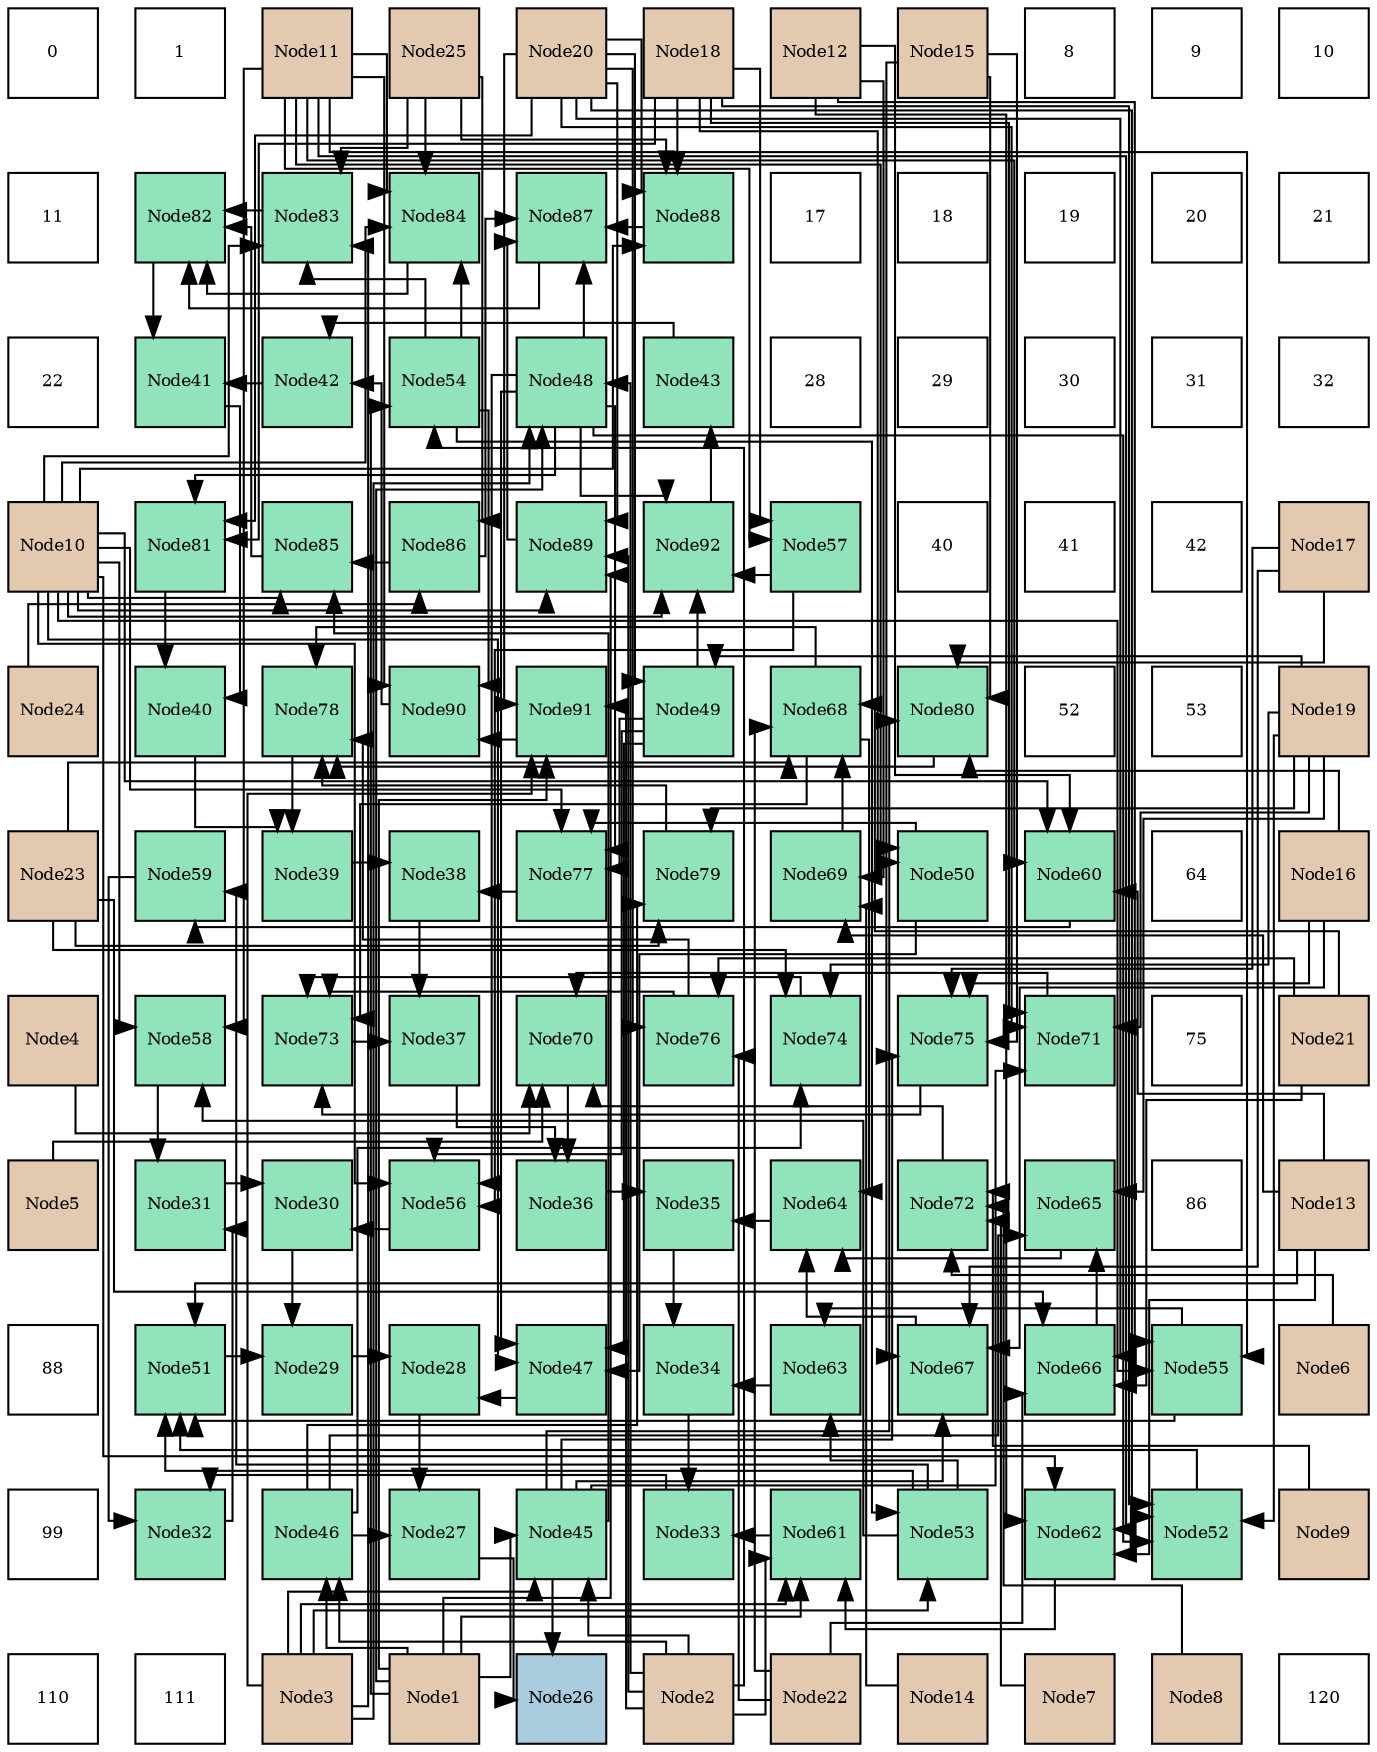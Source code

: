 digraph layout{
 rankdir=TB;
 splines=ortho;
 node [style=filled shape=square fixedsize=true width=0.6];
0[label="0", fontsize=8, fillcolor="#ffffff"];
1[label="1", fontsize=8, fillcolor="#ffffff"];
2[label="Node11", fontsize=8, fillcolor="#e3c9af"];
3[label="Node25", fontsize=8, fillcolor="#e3c9af"];
4[label="Node20", fontsize=8, fillcolor="#e3c9af"];
5[label="Node18", fontsize=8, fillcolor="#e3c9af"];
6[label="Node12", fontsize=8, fillcolor="#e3c9af"];
7[label="Node15", fontsize=8, fillcolor="#e3c9af"];
8[label="8", fontsize=8, fillcolor="#ffffff"];
9[label="9", fontsize=8, fillcolor="#ffffff"];
10[label="10", fontsize=8, fillcolor="#ffffff"];
11[label="11", fontsize=8, fillcolor="#ffffff"];
12[label="Node82", fontsize=8, fillcolor="#91e3bb"];
13[label="Node83", fontsize=8, fillcolor="#91e3bb"];
14[label="Node84", fontsize=8, fillcolor="#91e3bb"];
15[label="Node87", fontsize=8, fillcolor="#91e3bb"];
16[label="Node88", fontsize=8, fillcolor="#91e3bb"];
17[label="17", fontsize=8, fillcolor="#ffffff"];
18[label="18", fontsize=8, fillcolor="#ffffff"];
19[label="19", fontsize=8, fillcolor="#ffffff"];
20[label="20", fontsize=8, fillcolor="#ffffff"];
21[label="21", fontsize=8, fillcolor="#ffffff"];
22[label="22", fontsize=8, fillcolor="#ffffff"];
23[label="Node41", fontsize=8, fillcolor="#91e3bb"];
24[label="Node42", fontsize=8, fillcolor="#91e3bb"];
25[label="Node54", fontsize=8, fillcolor="#91e3bb"];
26[label="Node48", fontsize=8, fillcolor="#91e3bb"];
27[label="Node43", fontsize=8, fillcolor="#91e3bb"];
28[label="28", fontsize=8, fillcolor="#ffffff"];
29[label="29", fontsize=8, fillcolor="#ffffff"];
30[label="30", fontsize=8, fillcolor="#ffffff"];
31[label="31", fontsize=8, fillcolor="#ffffff"];
32[label="32", fontsize=8, fillcolor="#ffffff"];
33[label="Node10", fontsize=8, fillcolor="#e3c9af"];
34[label="Node81", fontsize=8, fillcolor="#91e3bb"];
35[label="Node85", fontsize=8, fillcolor="#91e3bb"];
36[label="Node86", fontsize=8, fillcolor="#91e3bb"];
37[label="Node89", fontsize=8, fillcolor="#91e3bb"];
38[label="Node92", fontsize=8, fillcolor="#91e3bb"];
39[label="Node57", fontsize=8, fillcolor="#91e3bb"];
40[label="40", fontsize=8, fillcolor="#ffffff"];
41[label="41", fontsize=8, fillcolor="#ffffff"];
42[label="42", fontsize=8, fillcolor="#ffffff"];
43[label="Node17", fontsize=8, fillcolor="#e3c9af"];
44[label="Node24", fontsize=8, fillcolor="#e3c9af"];
45[label="Node40", fontsize=8, fillcolor="#91e3bb"];
46[label="Node78", fontsize=8, fillcolor="#91e3bb"];
47[label="Node90", fontsize=8, fillcolor="#91e3bb"];
48[label="Node91", fontsize=8, fillcolor="#91e3bb"];
49[label="Node49", fontsize=8, fillcolor="#91e3bb"];
50[label="Node68", fontsize=8, fillcolor="#91e3bb"];
51[label="Node80", fontsize=8, fillcolor="#91e3bb"];
52[label="52", fontsize=8, fillcolor="#ffffff"];
53[label="53", fontsize=8, fillcolor="#ffffff"];
54[label="Node19", fontsize=8, fillcolor="#e3c9af"];
55[label="Node23", fontsize=8, fillcolor="#e3c9af"];
56[label="Node59", fontsize=8, fillcolor="#91e3bb"];
57[label="Node39", fontsize=8, fillcolor="#91e3bb"];
58[label="Node38", fontsize=8, fillcolor="#91e3bb"];
59[label="Node77", fontsize=8, fillcolor="#91e3bb"];
60[label="Node79", fontsize=8, fillcolor="#91e3bb"];
61[label="Node69", fontsize=8, fillcolor="#91e3bb"];
62[label="Node50", fontsize=8, fillcolor="#91e3bb"];
63[label="Node60", fontsize=8, fillcolor="#91e3bb"];
64[label="64", fontsize=8, fillcolor="#ffffff"];
65[label="Node16", fontsize=8, fillcolor="#e3c9af"];
66[label="Node4", fontsize=8, fillcolor="#e3c9af"];
67[label="Node58", fontsize=8, fillcolor="#91e3bb"];
68[label="Node73", fontsize=8, fillcolor="#91e3bb"];
69[label="Node37", fontsize=8, fillcolor="#91e3bb"];
70[label="Node70", fontsize=8, fillcolor="#91e3bb"];
71[label="Node76", fontsize=8, fillcolor="#91e3bb"];
72[label="Node74", fontsize=8, fillcolor="#91e3bb"];
73[label="Node75", fontsize=8, fillcolor="#91e3bb"];
74[label="Node71", fontsize=8, fillcolor="#91e3bb"];
75[label="75", fontsize=8, fillcolor="#ffffff"];
76[label="Node21", fontsize=8, fillcolor="#e3c9af"];
77[label="Node5", fontsize=8, fillcolor="#e3c9af"];
78[label="Node31", fontsize=8, fillcolor="#91e3bb"];
79[label="Node30", fontsize=8, fillcolor="#91e3bb"];
80[label="Node56", fontsize=8, fillcolor="#91e3bb"];
81[label="Node36", fontsize=8, fillcolor="#91e3bb"];
82[label="Node35", fontsize=8, fillcolor="#91e3bb"];
83[label="Node64", fontsize=8, fillcolor="#91e3bb"];
84[label="Node72", fontsize=8, fillcolor="#91e3bb"];
85[label="Node65", fontsize=8, fillcolor="#91e3bb"];
86[label="86", fontsize=8, fillcolor="#ffffff"];
87[label="Node13", fontsize=8, fillcolor="#e3c9af"];
88[label="88", fontsize=8, fillcolor="#ffffff"];
89[label="Node51", fontsize=8, fillcolor="#91e3bb"];
90[label="Node29", fontsize=8, fillcolor="#91e3bb"];
91[label="Node28", fontsize=8, fillcolor="#91e3bb"];
92[label="Node47", fontsize=8, fillcolor="#91e3bb"];
93[label="Node34", fontsize=8, fillcolor="#91e3bb"];
94[label="Node63", fontsize=8, fillcolor="#91e3bb"];
95[label="Node67", fontsize=8, fillcolor="#91e3bb"];
96[label="Node66", fontsize=8, fillcolor="#91e3bb"];
97[label="Node55", fontsize=8, fillcolor="#91e3bb"];
98[label="Node6", fontsize=8, fillcolor="#e3c9af"];
99[label="99", fontsize=8, fillcolor="#ffffff"];
100[label="Node32", fontsize=8, fillcolor="#91e3bb"];
101[label="Node46", fontsize=8, fillcolor="#91e3bb"];
102[label="Node27", fontsize=8, fillcolor="#91e3bb"];
103[label="Node45", fontsize=8, fillcolor="#91e3bb"];
104[label="Node33", fontsize=8, fillcolor="#91e3bb"];
105[label="Node61", fontsize=8, fillcolor="#91e3bb"];
106[label="Node53", fontsize=8, fillcolor="#91e3bb"];
107[label="Node62", fontsize=8, fillcolor="#91e3bb"];
108[label="Node52", fontsize=8, fillcolor="#91e3bb"];
109[label="Node9", fontsize=8, fillcolor="#e3c9af"];
110[label="110", fontsize=8, fillcolor="#ffffff"];
111[label="111", fontsize=8, fillcolor="#ffffff"];
112[label="Node3", fontsize=8, fillcolor="#e3c9af"];
113[label="Node1", fontsize=8, fillcolor="#e3c9af"];
114[label="Node26", fontsize=8, fillcolor="#a9ccde"];
115[label="Node2", fontsize=8, fillcolor="#e3c9af"];
116[label="Node22", fontsize=8, fillcolor="#e3c9af"];
117[label="Node14", fontsize=8, fillcolor="#e3c9af"];
118[label="Node7", fontsize=8, fillcolor="#e3c9af"];
119[label="Node8", fontsize=8, fillcolor="#e3c9af"];
120[label="120", fontsize=8, fillcolor="#ffffff"];
edge [constraint=false, style=vis];102 -> 114;
103 -> 114;
91 -> 102;
101 -> 102;
90 -> 91;
92 -> 91;
79 -> 90;
89 -> 90;
78 -> 79;
80 -> 79;
100 -> 78;
67 -> 78;
104 -> 100;
56 -> 100;
93 -> 104;
105 -> 104;
82 -> 93;
94 -> 93;
81 -> 82;
83 -> 82;
69 -> 81;
70 -> 81;
58 -> 69;
68 -> 69;
57 -> 58;
59 -> 58;
45 -> 57;
46 -> 57;
23 -> 45;
34 -> 45;
24 -> 23;
12 -> 23;
27 -> 24;
47 -> 24;
38 -> 27;
108 -> 89;
106 -> 89;
97 -> 89;
87 -> 89;
106 -> 67;
33 -> 67;
2 -> 67;
106 -> 56;
63 -> 56;
106 -> 94;
97 -> 94;
85 -> 83;
95 -> 83;
50 -> 83;
74 -> 70;
84 -> 70;
66 -> 70;
77 -> 70;
50 -> 68;
72 -> 68;
73 -> 68;
71 -> 68;
50 -> 46;
60 -> 46;
51 -> 46;
71 -> 46;
13 -> 12;
14 -> 12;
35 -> 12;
15 -> 12;
26 -> 92;
49 -> 92;
62 -> 92;
33 -> 92;
26 -> 108;
5 -> 108;
54 -> 108;
4 -> 108;
25 -> 106;
112 -> 106;
26 -> 80;
49 -> 80;
39 -> 80;
33 -> 80;
107 -> 105;
113 -> 105;
115 -> 105;
112 -> 105;
101 -> 85;
96 -> 85;
54 -> 85;
103 -> 95;
7 -> 95;
65 -> 95;
43 -> 95;
61 -> 50;
76 -> 50;
116 -> 50;
55 -> 50;
103 -> 74;
5 -> 74;
54 -> 74;
4 -> 74;
101 -> 72;
54 -> 72;
55 -> 72;
103 -> 73;
7 -> 73;
65 -> 73;
43 -> 73;
26 -> 59;
49 -> 59;
62 -> 59;
33 -> 59;
101 -> 60;
54 -> 60;
55 -> 60;
103 -> 51;
7 -> 51;
65 -> 51;
43 -> 51;
26 -> 34;
5 -> 34;
4 -> 34;
25 -> 13;
112 -> 13;
33 -> 13;
3 -> 13;
25 -> 14;
33 -> 14;
2 -> 14;
3 -> 14;
103 -> 35;
36 -> 35;
33 -> 35;
26 -> 15;
36 -> 15;
16 -> 15;
37 -> 15;
25 -> 47;
48 -> 47;
2 -> 47;
26 -> 38;
49 -> 38;
39 -> 38;
33 -> 38;
113 -> 103;
115 -> 103;
112 -> 103;
113 -> 101;
115 -> 101;
113 -> 26;
115 -> 26;
112 -> 26;
54 -> 49;
4 -> 49;
2 -> 62;
5 -> 62;
113 -> 25;
115 -> 25;
33 -> 97;
2 -> 97;
6 -> 97;
2 -> 39;
5 -> 39;
33 -> 63;
2 -> 63;
6 -> 63;
87 -> 63;
33 -> 107;
2 -> 107;
6 -> 107;
87 -> 107;
4 -> 96;
76 -> 96;
116 -> 96;
55 -> 96;
6 -> 61;
87 -> 61;
117 -> 61;
98 -> 84;
118 -> 84;
119 -> 84;
109 -> 84;
4 -> 71;
76 -> 71;
116 -> 71;
44 -> 36;
3 -> 36;
33 -> 16;
5 -> 16;
4 -> 16;
3 -> 16;
113 -> 37;
115 -> 37;
33 -> 37;
4 -> 37;
113 -> 48;
115 -> 48;
112 -> 48;
4 -> 48;
edge [constraint=true, style=invis];
0 -> 11 -> 22 -> 33 -> 44 -> 55 -> 66 -> 77 -> 88 -> 99 -> 110;
1 -> 12 -> 23 -> 34 -> 45 -> 56 -> 67 -> 78 -> 89 -> 100 -> 111;
2 -> 13 -> 24 -> 35 -> 46 -> 57 -> 68 -> 79 -> 90 -> 101 -> 112;
3 -> 14 -> 25 -> 36 -> 47 -> 58 -> 69 -> 80 -> 91 -> 102 -> 113;
4 -> 15 -> 26 -> 37 -> 48 -> 59 -> 70 -> 81 -> 92 -> 103 -> 114;
5 -> 16 -> 27 -> 38 -> 49 -> 60 -> 71 -> 82 -> 93 -> 104 -> 115;
6 -> 17 -> 28 -> 39 -> 50 -> 61 -> 72 -> 83 -> 94 -> 105 -> 116;
7 -> 18 -> 29 -> 40 -> 51 -> 62 -> 73 -> 84 -> 95 -> 106 -> 117;
8 -> 19 -> 30 -> 41 -> 52 -> 63 -> 74 -> 85 -> 96 -> 107 -> 118;
9 -> 20 -> 31 -> 42 -> 53 -> 64 -> 75 -> 86 -> 97 -> 108 -> 119;
10 -> 21 -> 32 -> 43 -> 54 -> 65 -> 76 -> 87 -> 98 -> 109 -> 120;
rank = same {0 -> 1 -> 2 -> 3 -> 4 -> 5 -> 6 -> 7 -> 8 -> 9 -> 10};
rank = same {11 -> 12 -> 13 -> 14 -> 15 -> 16 -> 17 -> 18 -> 19 -> 20 -> 21};
rank = same {22 -> 23 -> 24 -> 25 -> 26 -> 27 -> 28 -> 29 -> 30 -> 31 -> 32};
rank = same {33 -> 34 -> 35 -> 36 -> 37 -> 38 -> 39 -> 40 -> 41 -> 42 -> 43};
rank = same {44 -> 45 -> 46 -> 47 -> 48 -> 49 -> 50 -> 51 -> 52 -> 53 -> 54};
rank = same {55 -> 56 -> 57 -> 58 -> 59 -> 60 -> 61 -> 62 -> 63 -> 64 -> 65};
rank = same {66 -> 67 -> 68 -> 69 -> 70 -> 71 -> 72 -> 73 -> 74 -> 75 -> 76};
rank = same {77 -> 78 -> 79 -> 80 -> 81 -> 82 -> 83 -> 84 -> 85 -> 86 -> 87};
rank = same {88 -> 89 -> 90 -> 91 -> 92 -> 93 -> 94 -> 95 -> 96 -> 97 -> 98};
rank = same {99 -> 100 -> 101 -> 102 -> 103 -> 104 -> 105 -> 106 -> 107 -> 108 -> 109};
rank = same {110 -> 111 -> 112 -> 113 -> 114 -> 115 -> 116 -> 117 -> 118 -> 119 -> 120};
}